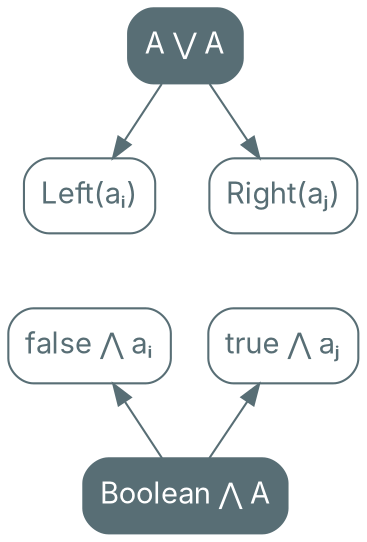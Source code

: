 digraph {
    bgcolor=transparent

    // Default theme: enabled
    node[shape="rectangle" style="rounded,filled" color="#586E75" fillcolor="#586E75" fontcolor="#ffffff" fontname="Inter,Arial"]
    edge [color="#586E75" fontcolor="#000000" fontname="Inter,Arial" fontsize=11]

    AorA[label="A ⋁ A"]
    LeftA[label="Left(aᵢ)" fillcolor="#ffffff" fontcolor="#586E75"]
    RightA[label="Right(aⱼ)" fillcolor="#ffffff" fontcolor="#586E75"]

    AorA -> LeftA
    AorA -> RightA

    BooleanAndA[label="Boolean ⋀ A"]
    trueAndA[label="true ⋀ aⱼ" fillcolor="#ffffff" fontcolor="#586E75"]
    falseAndA[label="false ⋀ aᵢ" fillcolor="#ffffff" fontcolor="#586E75"]

    trueAndA -> BooleanAndA[dir=back]
    falseAndA -> BooleanAndA[dir=back]

    LeftA -> falseAndA[style=invis]
    falseAndA -> LeftA[style=invis]
    RightA -> trueAndA[style=invis]
    trueAndA -> RightA[style=invis]

}
